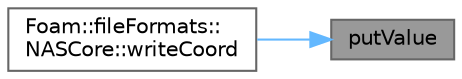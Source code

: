digraph "putValue"
{
 // LATEX_PDF_SIZE
  bgcolor="transparent";
  edge [fontname=Helvetica,fontsize=10,labelfontname=Helvetica,labelfontsize=10];
  node [fontname=Helvetica,fontsize=10,shape=box,height=0.2,width=0.4];
  rankdir="RL";
  Node1 [id="Node000001",label="putValue",height=0.2,width=0.4,color="gray40", fillcolor="grey60", style="filled", fontcolor="black",tooltip=" "];
  Node1 -> Node2 [id="edge1_Node000001_Node000002",dir="back",color="steelblue1",style="solid",tooltip=" "];
  Node2 [id="Node000002",label="Foam::fileFormats::\lNASCore::writeCoord",height=0.2,width=0.4,color="grey40", fillcolor="white", style="filled",URL="$classFoam_1_1fileFormats_1_1NASCore.html#a23a364e0b46e23ad2463e17054bbf19c",tooltip=" "];
}
